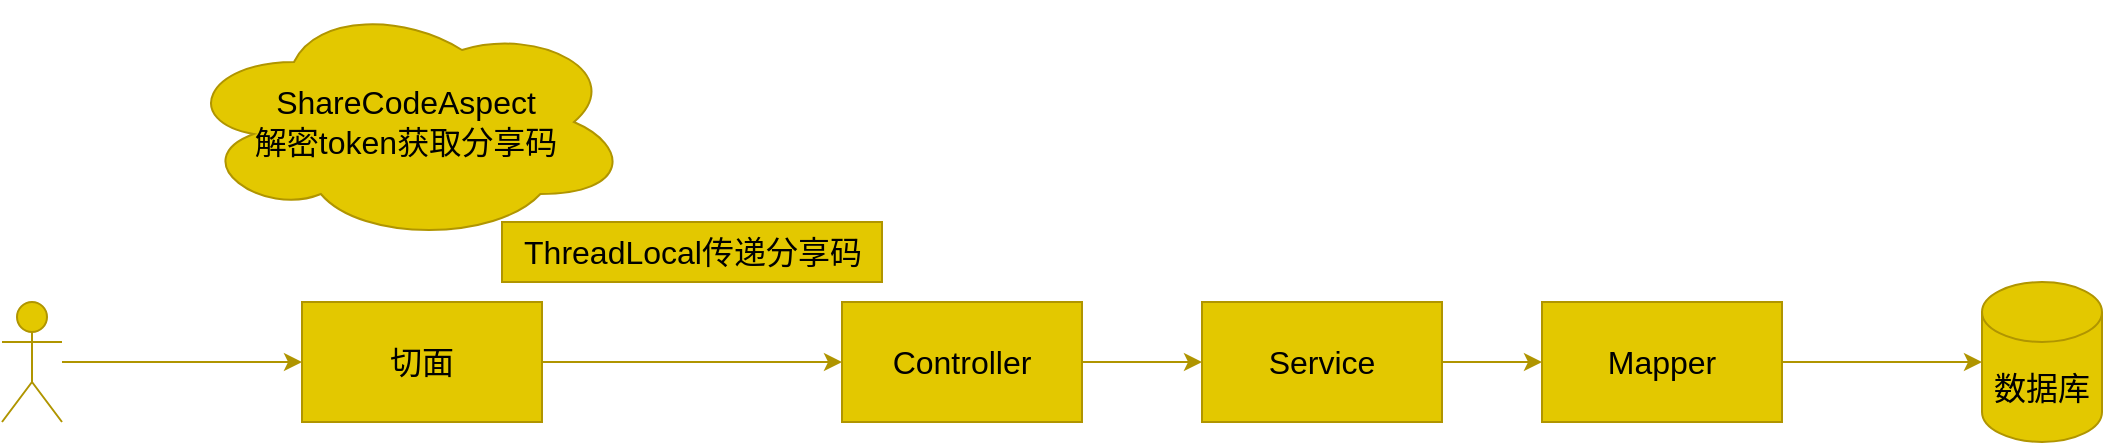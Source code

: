 <mxfile version="27.1.1">
  <diagram name="第 1 页" id="1mfvRtuxUBEFgE7KOjXi">
    <mxGraphModel dx="1011" dy="608" grid="1" gridSize="10" guides="1" tooltips="1" connect="1" arrows="1" fold="1" page="1" pageScale="1" pageWidth="827" pageHeight="1169" math="0" shadow="0">
      <root>
        <mxCell id="0" />
        <mxCell id="1" parent="0" />
        <mxCell id="jGY2bsTdQXZjSSOM8Elk-8" style="edgeStyle=orthogonalEdgeStyle;rounded=0;orthogonalLoop=1;jettySize=auto;html=1;fontSize=16;fillColor=#e3c800;strokeColor=#B09500;" edge="1" parent="1" source="jGY2bsTdQXZjSSOM8Elk-1" target="jGY2bsTdQXZjSSOM8Elk-2">
          <mxGeometry relative="1" as="geometry" />
        </mxCell>
        <mxCell id="jGY2bsTdQXZjSSOM8Elk-1" value="" style="shape=umlActor;verticalLabelPosition=bottom;verticalAlign=top;html=1;outlineConnect=0;fontSize=16;fillColor=#e3c800;fontColor=#000000;strokeColor=#B09500;" vertex="1" parent="1">
          <mxGeometry x="120" y="300" width="30" height="60" as="geometry" />
        </mxCell>
        <mxCell id="jGY2bsTdQXZjSSOM8Elk-9" style="edgeStyle=orthogonalEdgeStyle;rounded=0;orthogonalLoop=1;jettySize=auto;html=1;entryX=0;entryY=0.5;entryDx=0;entryDy=0;fontSize=16;fillColor=#e3c800;strokeColor=#B09500;" edge="1" parent="1" source="jGY2bsTdQXZjSSOM8Elk-2" target="jGY2bsTdQXZjSSOM8Elk-4">
          <mxGeometry relative="1" as="geometry" />
        </mxCell>
        <mxCell id="jGY2bsTdQXZjSSOM8Elk-2" value="&lt;font style=&quot;vertical-align: inherit;&quot; class=&quot;notranslate fyzs-translate-target fyzs-translate-target-wrapper&quot;&gt;&lt;font style=&quot;vertical-align: inherit;&quot; class=&quot;notranslate fyzs-translate-target fyzs-translate-target-box&quot;&gt;&lt;font style=&quot;vertical-align: inherit;&quot; title=&quot;q&quot; class=&quot;notranslate fyzs-translate-target fyzs-translate-target-text&quot;&gt;切面&lt;/font&gt;&lt;/font&gt;&lt;/font&gt;" style="rounded=0;whiteSpace=wrap;html=1;fontSize=16;fillColor=#e3c800;fontColor=#000000;strokeColor=#B09500;" vertex="1" parent="1">
          <mxGeometry x="270" y="300" width="120" height="60" as="geometry" />
        </mxCell>
        <mxCell id="jGY2bsTdQXZjSSOM8Elk-3" value="&lt;font style=&quot;vertical-align: inherit;&quot; class=&quot;notranslate fyzs-translate-target fyzs-translate-target-wrapper&quot;&gt;&lt;font style=&quot;vertical-align: inherit;&quot; class=&quot;notranslate fyzs-translate-target fyzs-translate-target-box&quot;&gt;&lt;font style=&quot;vertical-align: inherit;&quot; title=&quot;S&quot; class=&quot;notranslate fyzs-translate-target fyzs-translate-target-text&quot;&gt;ShareCodeAspect&lt;/font&gt;&lt;/font&gt;&lt;/font&gt;&lt;div&gt;&lt;font style=&quot;vertical-align: inherit;&quot; class=&quot;notranslate fyzs-translate-target fyzs-translate-target-wrapper&quot;&gt;&lt;font style=&quot;vertical-align: inherit;&quot; class=&quot;notranslate fyzs-translate-target fyzs-translate-target-box&quot;&gt;&lt;font style=&quot;vertical-align: inherit;&quot; title=&quot;S&quot; class=&quot;notranslate fyzs-translate-target fyzs-translate-target-text&quot;&gt;解密token获取分享码&lt;/font&gt;&lt;/font&gt;&lt;/font&gt;&lt;/div&gt;" style="ellipse;shape=cloud;whiteSpace=wrap;html=1;fontSize=16;fillColor=#e3c800;fontColor=#000000;strokeColor=#B09500;" vertex="1" parent="1">
          <mxGeometry x="210" y="150" width="224" height="120" as="geometry" />
        </mxCell>
        <mxCell id="jGY2bsTdQXZjSSOM8Elk-11" style="edgeStyle=orthogonalEdgeStyle;rounded=0;orthogonalLoop=1;jettySize=auto;html=1;fontSize=16;fillColor=#e3c800;strokeColor=#B09500;" edge="1" parent="1" source="jGY2bsTdQXZjSSOM8Elk-4" target="jGY2bsTdQXZjSSOM8Elk-5">
          <mxGeometry relative="1" as="geometry" />
        </mxCell>
        <mxCell id="jGY2bsTdQXZjSSOM8Elk-4" value="&lt;font style=&quot;vertical-align: inherit;&quot; class=&quot;notranslate fyzs-translate-target fyzs-translate-target-wrapper&quot;&gt;&lt;font style=&quot;vertical-align: inherit;&quot; class=&quot;notranslate fyzs-translate-target fyzs-translate-target-box&quot;&gt;&lt;font style=&quot;vertical-align: inherit;&quot; title=&quot;C&quot; class=&quot;notranslate fyzs-translate-target fyzs-translate-target-text&quot;&gt;Controller&lt;/font&gt;&lt;/font&gt;&lt;/font&gt;" style="rounded=0;whiteSpace=wrap;html=1;fontSize=16;fillColor=#e3c800;fontColor=#000000;strokeColor=#B09500;" vertex="1" parent="1">
          <mxGeometry x="540" y="300" width="120" height="60" as="geometry" />
        </mxCell>
        <mxCell id="jGY2bsTdQXZjSSOM8Elk-12" style="edgeStyle=orthogonalEdgeStyle;rounded=0;orthogonalLoop=1;jettySize=auto;html=1;fontSize=16;fillColor=#e3c800;strokeColor=#B09500;" edge="1" parent="1" source="jGY2bsTdQXZjSSOM8Elk-5" target="jGY2bsTdQXZjSSOM8Elk-6">
          <mxGeometry relative="1" as="geometry" />
        </mxCell>
        <mxCell id="jGY2bsTdQXZjSSOM8Elk-5" value="&lt;font style=&quot;vertical-align: inherit;&quot; class=&quot;notranslate fyzs-translate-target fyzs-translate-target-wrapper&quot;&gt;&lt;font style=&quot;vertical-align: inherit;&quot; class=&quot;notranslate fyzs-translate-target fyzs-translate-target-box&quot;&gt;&lt;font style=&quot;vertical-align: inherit;&quot; title=&quot;S&quot; class=&quot;notranslate fyzs-translate-target fyzs-translate-target-text&quot;&gt;Service&lt;/font&gt;&lt;/font&gt;&lt;/font&gt;" style="rounded=0;whiteSpace=wrap;html=1;fontSize=16;fillColor=#e3c800;fontColor=#000000;strokeColor=#B09500;" vertex="1" parent="1">
          <mxGeometry x="720" y="300" width="120" height="60" as="geometry" />
        </mxCell>
        <mxCell id="jGY2bsTdQXZjSSOM8Elk-6" value="&lt;font style=&quot;vertical-align: inherit;&quot; class=&quot;notranslate fyzs-translate-target fyzs-translate-target-wrapper&quot;&gt;&lt;font style=&quot;vertical-align: inherit;&quot; class=&quot;notranslate fyzs-translate-target fyzs-translate-target-box&quot;&gt;&lt;font style=&quot;vertical-align: inherit;&quot; title=&quot;M&quot; class=&quot;notranslate fyzs-translate-target fyzs-translate-target-text&quot;&gt;Mapper&lt;/font&gt;&lt;/font&gt;&lt;/font&gt;" style="rounded=0;whiteSpace=wrap;html=1;fontSize=16;fillColor=#e3c800;fontColor=#000000;strokeColor=#B09500;" vertex="1" parent="1">
          <mxGeometry x="890" y="300" width="120" height="60" as="geometry" />
        </mxCell>
        <mxCell id="jGY2bsTdQXZjSSOM8Elk-7" value="&lt;font style=&quot;vertical-align: inherit;&quot; class=&quot;notranslate fyzs-translate-target fyzs-translate-target-wrapper&quot;&gt;&lt;font style=&quot;vertical-align: inherit;&quot; class=&quot;notranslate fyzs-translate-target fyzs-translate-target-box&quot;&gt;&lt;font style=&quot;vertical-align: inherit;&quot; title=&quot;s&quot; class=&quot;notranslate fyzs-translate-target fyzs-translate-target-text&quot;&gt;数据库&lt;/font&gt;&lt;/font&gt;&lt;/font&gt;" style="shape=cylinder3;whiteSpace=wrap;html=1;boundedLbl=1;backgroundOutline=1;size=15;fontSize=16;fillColor=#e3c800;fontColor=#000000;strokeColor=#B09500;" vertex="1" parent="1">
          <mxGeometry x="1110" y="290" width="60" height="80" as="geometry" />
        </mxCell>
        <mxCell id="jGY2bsTdQXZjSSOM8Elk-10" value="&lt;font style=&quot;vertical-align: inherit;&quot; class=&quot;notranslate fyzs-translate-target fyzs-translate-target-wrapper&quot;&gt;&lt;font style=&quot;vertical-align: inherit;&quot; class=&quot;notranslate fyzs-translate-target fyzs-translate-target-box&quot;&gt;&lt;font style=&quot;vertical-align: inherit;&quot; title=&quot;T&quot; class=&quot;notranslate fyzs-translate-target fyzs-translate-target-text&quot;&gt;ThreadLocal传递分享码&lt;/font&gt;&lt;/font&gt;&lt;/font&gt;" style="text;html=1;align=center;verticalAlign=middle;resizable=0;points=[];autosize=1;strokeColor=#B09500;fillColor=#e3c800;fontSize=16;fontColor=#000000;" vertex="1" parent="1">
          <mxGeometry x="370" y="260" width="190" height="30" as="geometry" />
        </mxCell>
        <mxCell id="jGY2bsTdQXZjSSOM8Elk-13" style="edgeStyle=orthogonalEdgeStyle;rounded=0;orthogonalLoop=1;jettySize=auto;html=1;entryX=0;entryY=0.5;entryDx=0;entryDy=0;entryPerimeter=0;fontSize=16;fillColor=#e3c800;strokeColor=#B09500;" edge="1" parent="1" source="jGY2bsTdQXZjSSOM8Elk-6" target="jGY2bsTdQXZjSSOM8Elk-7">
          <mxGeometry relative="1" as="geometry" />
        </mxCell>
      </root>
    </mxGraphModel>
  </diagram>
</mxfile>
